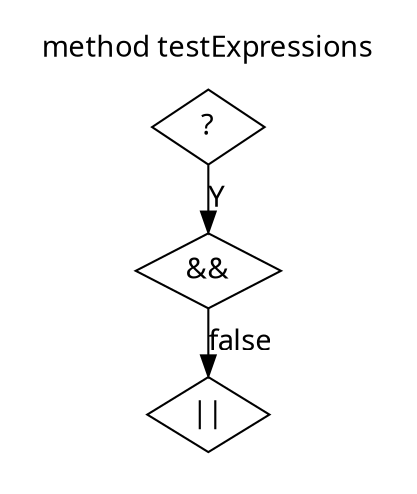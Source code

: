 digraph G {
  node [
    shape = rect;
    fontname = "Handlee";
  ]
  edge [
    fontname = "Handlee";
  ]
  bgcolor = transparent;
  fontname = "Handlee";
  compound = true;
  s_19_7 [
    class = "conditionalExpression";
    label = "?";
    fillcolor = white;
    shape = diamond;
    style = filled;
  ];
  s_19_12 [
    class = "infixExpression infixConditional";
    label = "&&";
    fillcolor = white;
    shape = diamond;
    style = filled;
  ];
  s_19_16 [
    class = "infixExpression infixConditional";
    label = "||";
    fillcolor = white;
    shape = diamond;
    style = filled;
  ];
  s_19_7 -> s_19_12 [
    label="Y";
  ];
  s_19_12 -> s_19_16 [
    label="false";
  ];

  subgraph cluster_m_8 {
    label="method a";
    labeljust = "l";
    ranksep = 0.5;
    pencolor = transparent;
   
  }
  subgraph cluster_m_9 {
    label="method b";
    labeljust = "l";
    ranksep = 0.5;
    pencolor = transparent;
   
  }
  subgraph cluster_m_10 {
    label="method c";
    labeljust = "l";
    ranksep = 0.5;
    pencolor = transparent;
   
  }
  subgraph cluster_m_12 {
    label="method testExpressions";
    labeljust = "l";
    ranksep = 0.5;
    pencolor = transparent;
    s_19_7; s_19_12; s_19_16;
  }
}

